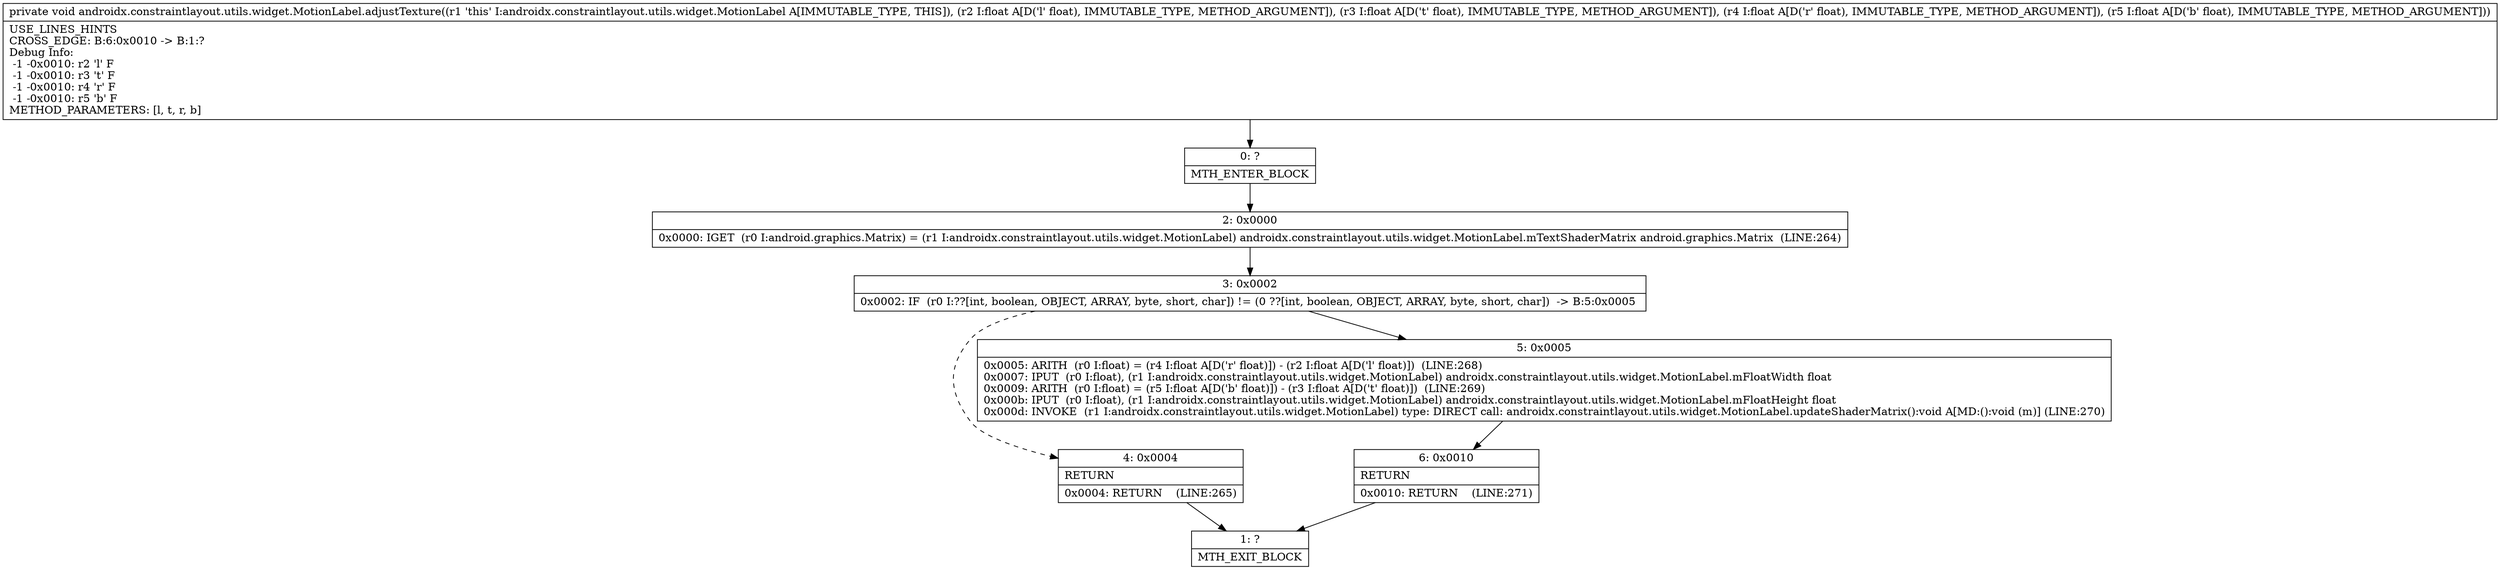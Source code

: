 digraph "CFG forandroidx.constraintlayout.utils.widget.MotionLabel.adjustTexture(FFFF)V" {
Node_0 [shape=record,label="{0\:\ ?|MTH_ENTER_BLOCK\l}"];
Node_2 [shape=record,label="{2\:\ 0x0000|0x0000: IGET  (r0 I:android.graphics.Matrix) = (r1 I:androidx.constraintlayout.utils.widget.MotionLabel) androidx.constraintlayout.utils.widget.MotionLabel.mTextShaderMatrix android.graphics.Matrix  (LINE:264)\l}"];
Node_3 [shape=record,label="{3\:\ 0x0002|0x0002: IF  (r0 I:??[int, boolean, OBJECT, ARRAY, byte, short, char]) != (0 ??[int, boolean, OBJECT, ARRAY, byte, short, char])  \-\> B:5:0x0005 \l}"];
Node_4 [shape=record,label="{4\:\ 0x0004|RETURN\l|0x0004: RETURN    (LINE:265)\l}"];
Node_1 [shape=record,label="{1\:\ ?|MTH_EXIT_BLOCK\l}"];
Node_5 [shape=record,label="{5\:\ 0x0005|0x0005: ARITH  (r0 I:float) = (r4 I:float A[D('r' float)]) \- (r2 I:float A[D('l' float)])  (LINE:268)\l0x0007: IPUT  (r0 I:float), (r1 I:androidx.constraintlayout.utils.widget.MotionLabel) androidx.constraintlayout.utils.widget.MotionLabel.mFloatWidth float \l0x0009: ARITH  (r0 I:float) = (r5 I:float A[D('b' float)]) \- (r3 I:float A[D('t' float)])  (LINE:269)\l0x000b: IPUT  (r0 I:float), (r1 I:androidx.constraintlayout.utils.widget.MotionLabel) androidx.constraintlayout.utils.widget.MotionLabel.mFloatHeight float \l0x000d: INVOKE  (r1 I:androidx.constraintlayout.utils.widget.MotionLabel) type: DIRECT call: androidx.constraintlayout.utils.widget.MotionLabel.updateShaderMatrix():void A[MD:():void (m)] (LINE:270)\l}"];
Node_6 [shape=record,label="{6\:\ 0x0010|RETURN\l|0x0010: RETURN    (LINE:271)\l}"];
MethodNode[shape=record,label="{private void androidx.constraintlayout.utils.widget.MotionLabel.adjustTexture((r1 'this' I:androidx.constraintlayout.utils.widget.MotionLabel A[IMMUTABLE_TYPE, THIS]), (r2 I:float A[D('l' float), IMMUTABLE_TYPE, METHOD_ARGUMENT]), (r3 I:float A[D('t' float), IMMUTABLE_TYPE, METHOD_ARGUMENT]), (r4 I:float A[D('r' float), IMMUTABLE_TYPE, METHOD_ARGUMENT]), (r5 I:float A[D('b' float), IMMUTABLE_TYPE, METHOD_ARGUMENT]))  | USE_LINES_HINTS\lCROSS_EDGE: B:6:0x0010 \-\> B:1:?\lDebug Info:\l  \-1 \-0x0010: r2 'l' F\l  \-1 \-0x0010: r3 't' F\l  \-1 \-0x0010: r4 'r' F\l  \-1 \-0x0010: r5 'b' F\lMETHOD_PARAMETERS: [l, t, r, b]\l}"];
MethodNode -> Node_0;Node_0 -> Node_2;
Node_2 -> Node_3;
Node_3 -> Node_4[style=dashed];
Node_3 -> Node_5;
Node_4 -> Node_1;
Node_5 -> Node_6;
Node_6 -> Node_1;
}

